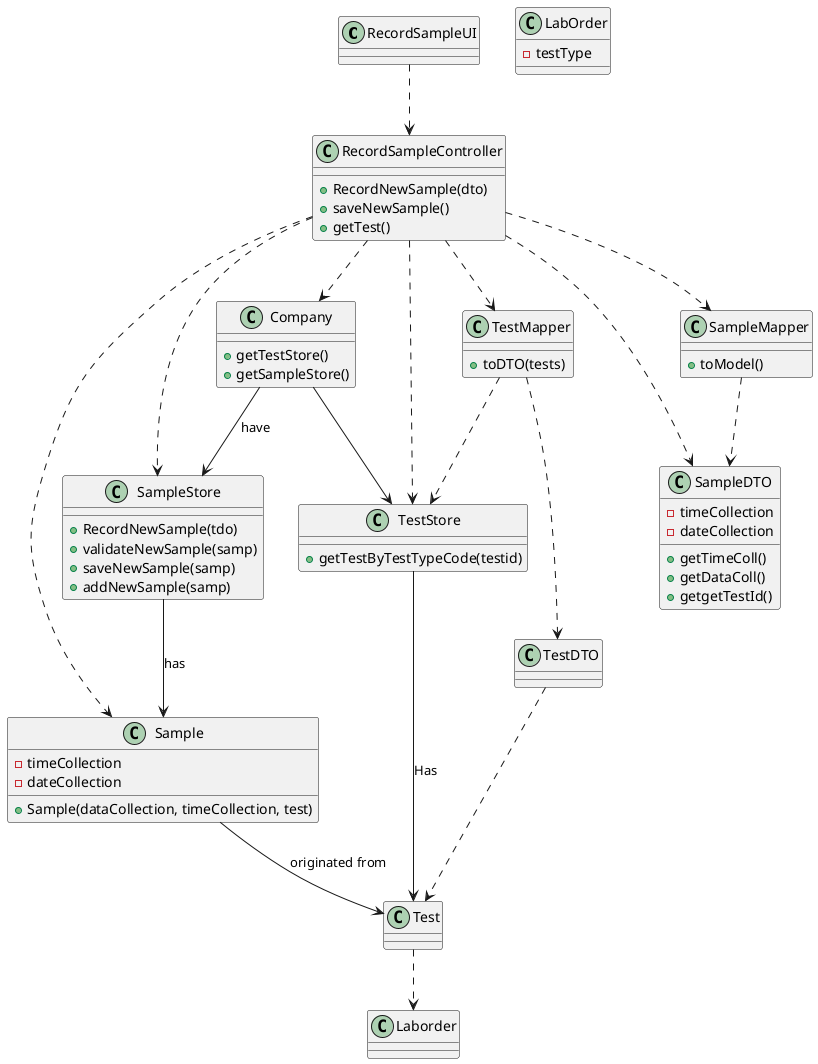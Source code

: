 @startuml
RecordSampleUI ..> RecordSampleController
RecordSampleController..>Company
RecordSampleController..>Sample
RecordSampleController..>TestMapper
RecordSampleController..>SampleDTO
RecordSampleController..>SampleStore
RecordSampleController..>SampleMapper
RecordSampleController..>TestStore




RecordSampleController : +RecordNewSample(dto)
RecordSampleController : +saveNewSample()
RecordSampleController : +getTest()


Company --> SampleStore : have

SampleStore --> Sample: has

Company --> TestStore

TestStore : +getTestByTestTypeCode(testid)

TestMapper ..> TestDTO
TestDTO..> Test
Sample --> Test: originated from


TestStore --> Test : Has
SampleMapper ..> SampleDTO


TestMapper ..> TestStore

Test ..> Laborder
LabOrder : -testType


TestMapper : +toDTO(tests)

SampleMapper : +toModel()




Company : +getTestStore()
Company : +getSampleStore()

SampleStore : +RecordNewSample(tdo)
SampleStore : +validateNewSample(samp)
SampleStore : +saveNewSample(samp)
SampleStore : +addNewSample(samp)

SampleDTO : +getTimeColl()
SampleDTO : +getDataColl()
SampleDTO : +getgetTestId()


SampleDTO : -timeCollection
SampleDTO : -dateCollection


Sample : +Sample(dataCollection, timeCollection, test)
Sample : -timeCollection
Sample : -dateCollection
@enduml